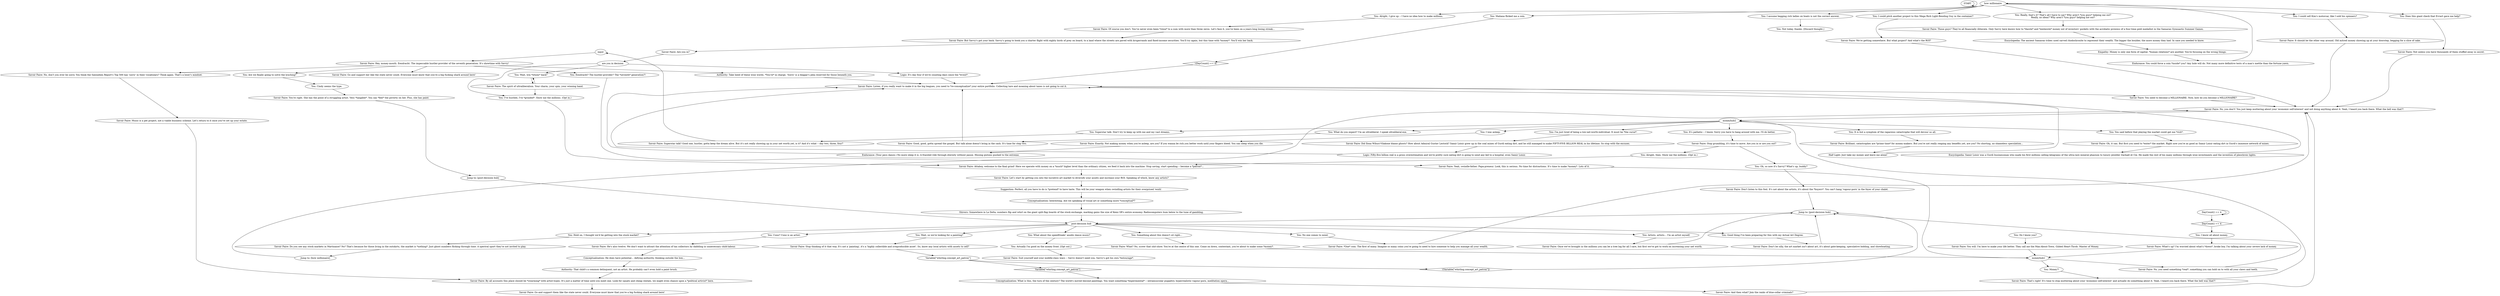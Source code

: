 # WHIRLING F2 ORB / Ultraliberal Quest Initiation
# Savoir Faire tells you it's time to stop playing the market and make some real cash so you can fulfil your heart's desire.
# ==================================================
digraph G {
	  0 [label="START"];
	  1 [label="input"];
	  2 [label="DayCount() == 4"];
	  3 [label="DayCount() == 4", shape=diamond];
	  4 [label="!(DayCount() == 4)", shape=diamond];
	  5 [label="Savoir Faire: *One* coin. The first of many. Imagine so many coins you're going to need to hire someone to help you manage all your wealth."];
	  6 [label="Savoir Faire: By all accounts this place should be *swarming* with artist-types. It's just a matter of time until you meet one. Look for squats and cheap rentals, we might even chance upon a *political artivist* here."];
	  7 [label="Jump to: [post-decision hub]"];
	  8 [label="Savoir Faire: Go and support her like the state never could. Everyone must know that you're a big fucking shark around here!"];
	  9 [label="You: Not today, thanks. [Discard thought.]"];
	  10 [label="Savoir Faire: It should be the other way around. Old mitred money showing up at your doorstep, begging for a slice of cake."];
	  11 [label="Savoir Faire: And then what? Join the ranks of blue-collar criminals?"];
	  12 [label="Savoir Faire: Don't listen to this fool. It's not about the artists, it's about the *buyers*. You can't hang 'vapour-porn' in the foyer of your chalet."];
	  13 [label="Savoir Faire: What's up? I'm worried about what's *down*, broke boy. I'm talking about your severe lack of money."];
	  14 [label="Savoir Faire: No, you don't! You just keep muttering about your 'economic self-interest' and not doing anything about it. Yeah, I heard you back there. What the hell was that?!"];
	  15 [label="how millionaire"];
	  16 [label="Jump to: [how millionaire]"];
	  17 [label="Savoir Faire: No, you need something *real*, something you can hold on to with all your claws and teeth."];
	  18 [label="You: I know all about money."];
	  19 [label="Logic: It's day four if we're counting days since the *event*."];
	  20 [label="You: Wait, win *whom* back?"];
	  21 [label="You: Something about this doesn't sit right..."];
	  22 [label="You: Cindy seems the type."];
	  23 [label="Savoir Faire: What? No, screw that shit-show. You're at the centre of this one. Come on down, contestant, you're about to make some *money*."];
	  24 [label="Savoir Faire: Stop grumbling, it's time to move. Are you in or are you out?"];
	  25 [label="Savoir Faire: No, don't you ever be sorry. You think the Salzneben Report's Top 500 has 'sorry' in their vocabulary? Think again. That's a loser's mindset."];
	  26 [label="You: Oh, so now it's Savvy? What's up, buddy?"];
	  27 [label="You: Actually I'm good on the money front. [Opt out.]"];
	  28 [label="Savoir Faire: Music is a pet project, not a viable business scheme. Let's return to it once you've set up your estate."];
	  29 [label="Authority: Take heed of these wise words. *You're* in charge. 'Sorry' is a beggar's plea reserved for those beneath you."];
	  30 [label="You: Do I know you?"];
	  31 [label="Savoir Faire: Oh, it can. But first you need to *enter* the market. Right now you're as good as Samir Loisir eating dirt in Gurdi's immense network of mines."];
	  32 [label="Encyclopedia: Samir Loisir was a Gurdi businessman who made his first millions selling kilograms of the ultra-rare mineral phasium to luxury jeweller Zachaël et Cie. He made the rest of his many millions through wise investments and the invention of pleochroic lights."];
	  33 [label="Suggestion: Perfect, all you have to do is *pretend* to have taste. This will be your weapon when swindling artists for their overpriced 'work'."];
	  34 [label="Savoir Faire: Once we've brought in the millions you can be a tree log for all I care, but first we've got to work on increasing your net worth."];
	  35 [label="Savoir Faire: Exactly. Not making money when you're asleep, are you? If you wanna be rich you better work until your fingers bleed. You can sleep when you die."];
	  36 [label="Half Light: Just take my money and leave me alone!"];
	  37 [label="Savoir Faire: Hey, money-mouth. Eendracht. The impeccable hustler-provider of the seventh generation. It's showtime with Savvy!"];
	  38 [label="Savoir Faire: But Savvy's got your back. Savvy's going to book you a charter flight with eighty birds of prey on board, to a land where the streets are paved with krugerrands and fixed-income securities. You'll try again, but this time with *money*. You'll win her back."];
	  39 [label="You: Artists, artists... I'm an artist myself."];
	  40 [label="You: I was asleep."];
	  41 [label="Savoir Faire: That's right! It's time to stop muttering about your 'economic self-interest' and actually do something about it. Yeah, I heard you back there. What the hell was that?!"];
	  42 [label="Conceptualization: What is this, the turn of the century? The world's moved beyond paintings. You want something *experimental* -- intramuscular puppetry, hyperrealistic vapour-porn, meditation opera..."];
	  43 [label="Jump to: [post-decision hub]"];
	  44 [label="Authority: That child's a common delinquent, not an artist. He probably can't even hold a paint brush."];
	  45 [label="Savoir Faire: Good, good, gotta spread the gospel. But talk alone doesn't bring in the cash. It's time for step two."];
	  46 [label="Logic: Fifty-five billion reál is a gross overestimation and we're pretty sure eating dirt is going to send any kid to a hospital, even Samir Loisir."];
	  47 [label="Endurance: You could force a coin *inside* you? Any hole will do. Not many more definitive tests of a man's mettle than the fortune yawn."];
	  48 [label="Savoir Faire: Suit yourself and your middle-class ways -- Savvy doesn't need you, Savvy's got his own *entourage*."];
	  49 [label="moneyhub1"];
	  50 [label="You: I could pitch another project to this Mega Rich Light-Bending Guy in the container?"];
	  51 [label="Savoir Faire: Not unless you have thousands of them stuffed away in secret."];
	  52 [label="Conceptualization: He does have potential... defying authority, thinking outside the box..."];
	  53 [label="You: What do you expect? I'm an ultraliberal. I speak ultraliberal-ese."];
	  54 [label="Savoir Faire: Listen, if you really want to make it in the big leagues, you need to *re-conceptualize* your entire portfolio. Collecting tare and moaning about taxes is not going to cut it."];
	  55 [label="You: I could sell Kim's motorcar, like I sold his spinners?"];
	  56 [label="Savoir Faire: We're getting somewhere. But what project? And what's the ROI?"];
	  57 [label="are you in decision"];
	  58 [label="Endurance: (Your pecs dance.) No more sleep it is. A frazzled ride through eternity without pause. Hissing pistons pushed to the extreme."];
	  59 [label="You: I assume begging rich ladies on boats is not the correct answer."];
	  60 [label="Empathy: Money is only one form of capital, *human relations* are another. You're focusing on the wrong things."];
	  61 [label="Savoir Faire: The spirit of ultraliberalism. Your charm, your spin, your winning hand."];
	  62 [label="You: Hold on, I thought we'd be getting into the stock market?"];
	  63 [label="You: Good thing I've been preparing for this with my Actual Art Degree."];
	  64 [label="You: Alright, then. Show me the millions. (Opt in.)"];
	  65 [label="Savoir Faire: Those guys? They're all financially illiterate. Only Savvy here knows how to *dazzle* and *embezzle* money out of investors' pockets with the acrobatic prowess of a four-time gold medallist in the Samaran Gymnastic Summer Games."];
	  66 [label="Encyclopedia: The ancient Samaran tribes used carved rhodochrosite to represent their wealth. The bigger the boulder, the more money they had. In case you needed to know."];
	  67 [label="Savoir Faire: Are you in?"];
	  68 [label="post-decision hub"];
	  69 [label="You: Wait, so we're looking for a painting?"];
	  70 [label="Savoir Faire: Stop thinking of it that way. It's not a 'painting', it's a 'highly collectible and irreproducible asset'. So, know any local artists with assets to sell?"];
	  71 [label="Savoir Faire: He's also twelve. We don't want to attract the attention of tax collectors by dabbling in unnecessary child-labour."];
	  72 [label="Savoir Faire: Go and support them like the state never could. Everyone must know that you're a big fucking shark around here!"];
	  73 [label="You: Superstar talk. Don't try to keep up with me and my vast dreams."];
	  74 [label="Savoir Faire: Attaboy, welcome to the final grind! Here we operate with money on a *much* higher level than the ordinary citizen, we feed it back into the machine. Stop saving, start spending -- become a *patron*..."];
	  75 [label="Savoir Faire: Don't be silly, the art market isn't about art, it's about gate-keeping, speculative bidding, and showboating."];
	  76 [label="You: It is but a symptom of the rapacious catastrophe that will devour us all."];
	  77 [label="You: Are we finally going to solve the lynching?"];
	  78 [label="You: Money?!"];
	  79 [label="moneyhub2"];
	  80 [label="Savoir Faire: Superstar talk? Good one, hustler, gotta keep the dream alive. But it's not really showing up in your net worth yet, is it? And it's what -- day two, three, four?"];
	  81 [label="Conceptualization: Interesting. Are we speaking of visual art or something more *conceptual*?"];
	  82 [label="Savoir Faire: You need to become a MILLIONAIRE. Now, how do you become a MILLIONAIRE?"];
	  83 [label="You: Really, that's it? That's all I have to say? Why aren't *you guys* helping me out?\nReally, no ideas? Why aren't *you guys* helping me out?"];
	  84 [label="You: Alright, I give up -- I have no idea how to make millions."];
	  85 [label="Shivers: Somewhere in La Delta, numbers flip and whirl on the giant split-flap boards of the stock exchange, marking gains the size of Kemi SR's entire economy. Radiocomputers hum below to the tune of gambling."];
	  86 [label="Savoir Faire: You're right. She has the poise of a struggling artist. Very *tangible*. You can *feel* the poverty on her. Plus, she has paint."];
	  87 [label="You: Eendracht? The hustler-provider? The *seventh* generation?!"];
	  88 [label="Savoir Faire: You will. I'm here to make your life better. They call me the Man-About-Town. Gilded Heart-Throb. Master of Money."];
	  89 [label="You: Does this giant check that Evrart gave me help?"];
	  90 [label="You: Mañana flicked me a coin."];
	  91 [label="Savoir Faire: Of course you don't. You've never even been *close* to a sum with more than three zeros. Let's face it, you've been on a years-long losing streak..."];
	  92 [label="You: I've hustled, I've *grinded*. Show me the millions. (Opt in.)"];
	  93 [label="Savoir Faire: Let's start by getting you into the lucrative art market to diversify your assets and increase your ROI. Speaking of which, know any artists?"];
	  94 [label="You: What about the speedfreaks' anodic dance music?"];
	  95 [label="You: Cuno? Cuno is an artist."];
	  96 [label="Savoir Faire: Yeah, swindle-father. Papa-preneur. Look, this is serious. No time for distractions. It's time to make *money*. Lots of it."];
	  97 [label="You: I'm just tired of being a low-net-worth-individual. It must be *the curse*."];
	  98 [label="You: You said before that playing the market could get me *rich*."];
	  99 [label="You: No one comes to mind."];
	  100 [label="Savoir Faire: Brilliant, catastrophes are *prime time* for money-makers. But you're not really reaping any benefits yet, are you? No shorting, no shameless speculation..."];
	  101 [label="Savoir Faire: Did Ilona Wihuri-Vilakone blame ghosts? How about Admiral Gustav Lestock? Samir Loisir grew up in the coal mines of Gurdi eating dirt, and he still managed to make FIFTY-FIVE BILLION REÁL in his lifetime. So stop with the excuses."];
	  102 [label="Savoir Faire: Do you see any stock markets in Martinaise? No? That's because for those living in the outskirts, the market is *nothing*. Just ghost numbers flicking through time. A spectral sport they're not invited to play."];
	  103 [label="Variable[\"whirling.concept_art_patron\"]"];
	  104 [label="Variable[\"whirling.concept_art_patron\"]", shape=diamond];
	  105 [label="!(Variable[\"whirling.concept_art_patron\"])", shape=diamond];
	  106 [label="You: It's pathetic -- I know. Sorry you have to hang around with me. I'll do better."];
	  0 -> 0
	  1 -> 37
	  2 -> 2
	  2 -> 3
	  3 -> 18
	  4 -> 54
	  5 -> 14
	  6 -> 72
	  7 -> 68
	  10 -> 14
	  11 -> 14
	  12 -> 43
	  13 -> 49
	  14 -> 79
	  15 -> 50
	  15 -> 83
	  15 -> 84
	  15 -> 55
	  15 -> 89
	  15 -> 90
	  15 -> 59
	  16 -> 14
	  17 -> 43
	  18 -> 13
	  19 -> 54
	  20 -> 61
	  21 -> 23
	  22 -> 86
	  23 -> 49
	  24 -> 64
	  24 -> 26
	  25 -> 28
	  26 -> 12
	  27 -> 48
	  28 -> 6
	  29 -> 54
	  30 -> 88
	  31 -> 32
	  32 -> 54
	  33 -> 81
	  34 -> 43
	  35 -> 58
	  36 -> 54
	  37 -> 8
	  37 -> 77
	  37 -> 87
	  37 -> 25
	  37 -> 29
	  38 -> 67
	  39 -> 34
	  40 -> 35
	  41 -> 79
	  42 -> 11
	  43 -> 68
	  44 -> 6
	  45 -> 54
	  46 -> 54
	  47 -> 15
	  49 -> 17
	  49 -> 78
	  50 -> 56
	  51 -> 14
	  52 -> 44
	  53 -> 45
	  54 -> 82
	  55 -> 10
	  56 -> 14
	  57 -> 19
	  57 -> 92
	  57 -> 20
	  58 -> 54
	  59 -> 9
	  60 -> 47
	  61 -> 92
	  61 -> 20
	  62 -> 102
	  63 -> 75
	  64 -> 74
	  65 -> 66
	  66 -> 60
	  67 -> 57
	  68 -> 99
	  68 -> 69
	  68 -> 39
	  68 -> 21
	  68 -> 95
	  68 -> 62
	  68 -> 94
	  68 -> 63
	  69 -> 70
	  70 -> 103
	  71 -> 52
	  73 -> 80
	  74 -> 93
	  75 -> 43
	  76 -> 100
	  77 -> 22
	  78 -> 41
	  79 -> 97
	  79 -> 98
	  79 -> 40
	  79 -> 73
	  79 -> 106
	  79 -> 76
	  79 -> 53
	  80 -> 1
	  81 -> 85
	  82 -> 14
	  83 -> 65
	  84 -> 91
	  85 -> 68
	  86 -> 7
	  87 -> 96
	  88 -> 49
	  89 -> 51
	  90 -> 4
	  91 -> 38
	  92 -> 74
	  93 -> 33
	  94 -> 27
	  95 -> 71
	  96 -> 49
	  97 -> 101
	  98 -> 31
	  99 -> 5
	  100 -> 36
	  101 -> 46
	  102 -> 16
	  103 -> 104
	  103 -> 105
	  104 -> 42
	  105 -> 43
	  106 -> 24
}

